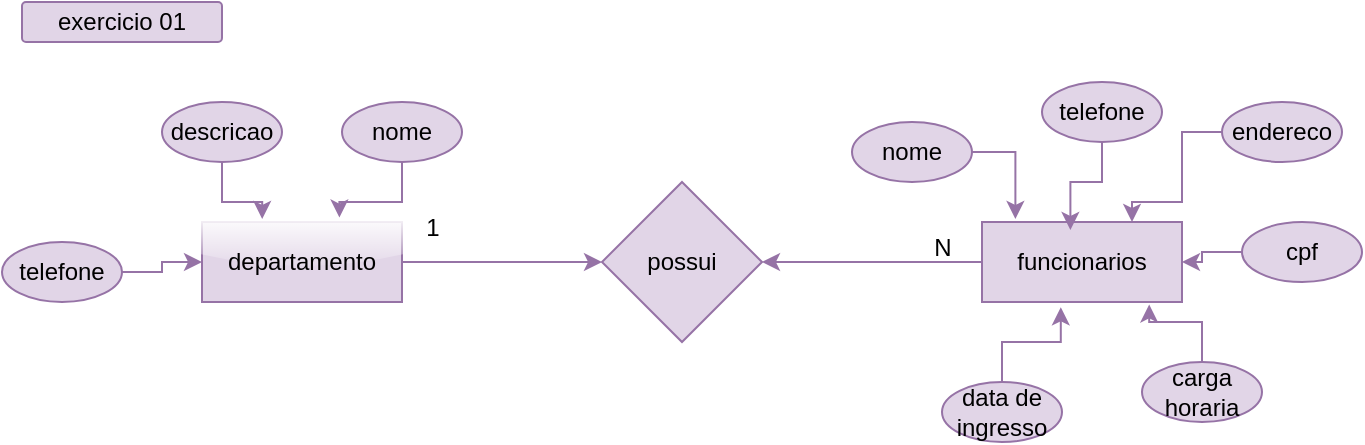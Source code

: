<mxfile version="28.1.1">
  <diagram name="Página-1" id="RFW3i6rPfgu-Dd-O8ILE">
    <mxGraphModel dx="983" dy="536" grid="1" gridSize="10" guides="1" tooltips="1" connect="1" arrows="1" fold="1" page="1" pageScale="1" pageWidth="827" pageHeight="1169" math="0" shadow="0">
      <root>
        <mxCell id="0" />
        <mxCell id="1" parent="0" />
        <mxCell id="dexvFyePQdmzR5AeKXSp-4" value="" style="edgeStyle=orthogonalEdgeStyle;rounded=0;orthogonalLoop=1;jettySize=auto;html=1;fillColor=#e1d5e7;strokeColor=#9673a6;" edge="1" parent="1" source="dexvFyePQdmzR5AeKXSp-1" target="dexvFyePQdmzR5AeKXSp-3">
          <mxGeometry relative="1" as="geometry" />
        </mxCell>
        <mxCell id="dexvFyePQdmzR5AeKXSp-1" value="departamento" style="whiteSpace=wrap;html=1;align=center;fillColor=#e1d5e7;strokeColor=#9673a6;glass=1;" vertex="1" parent="1">
          <mxGeometry x="120" y="180" width="100" height="40" as="geometry" />
        </mxCell>
        <mxCell id="dexvFyePQdmzR5AeKXSp-5" style="edgeStyle=orthogonalEdgeStyle;rounded=0;orthogonalLoop=1;jettySize=auto;html=1;entryX=1;entryY=0.5;entryDx=0;entryDy=0;fillColor=#e1d5e7;strokeColor=#9673a6;" edge="1" parent="1" source="dexvFyePQdmzR5AeKXSp-2" target="dexvFyePQdmzR5AeKXSp-3">
          <mxGeometry relative="1" as="geometry" />
        </mxCell>
        <mxCell id="dexvFyePQdmzR5AeKXSp-2" value="funcionarios" style="whiteSpace=wrap;html=1;align=center;fillColor=#e1d5e7;strokeColor=#9673a6;" vertex="1" parent="1">
          <mxGeometry x="510" y="180" width="100" height="40" as="geometry" />
        </mxCell>
        <mxCell id="dexvFyePQdmzR5AeKXSp-3" value="possui" style="rhombus;whiteSpace=wrap;html=1;fillColor=#e1d5e7;strokeColor=#9673a6;" vertex="1" parent="1">
          <mxGeometry x="320" y="160" width="80" height="80" as="geometry" />
        </mxCell>
        <mxCell id="dexvFyePQdmzR5AeKXSp-6" value="1" style="text;html=1;align=center;verticalAlign=middle;resizable=0;points=[];autosize=1;" vertex="1" parent="1">
          <mxGeometry x="220" y="168" width="30" height="30" as="geometry" />
        </mxCell>
        <mxCell id="dexvFyePQdmzR5AeKXSp-7" value="N" style="text;html=1;align=center;verticalAlign=middle;resizable=0;points=[];autosize=1;" vertex="1" parent="1">
          <mxGeometry x="475" y="178" width="30" height="30" as="geometry" />
        </mxCell>
        <mxCell id="dexvFyePQdmzR5AeKXSp-9" value="nome" style="ellipse;whiteSpace=wrap;html=1;align=center;fillColor=#e1d5e7;strokeColor=#9673a6;" vertex="1" parent="1">
          <mxGeometry x="190" y="120" width="60" height="30" as="geometry" />
        </mxCell>
        <mxCell id="dexvFyePQdmzR5AeKXSp-10" value="descricao" style="ellipse;whiteSpace=wrap;html=1;align=center;fillColor=#e1d5e7;strokeColor=#9673a6;" vertex="1" parent="1">
          <mxGeometry x="100" y="120" width="60" height="30" as="geometry" />
        </mxCell>
        <mxCell id="dexvFyePQdmzR5AeKXSp-14" value="" style="edgeStyle=orthogonalEdgeStyle;rounded=0;orthogonalLoop=1;jettySize=auto;html=1;fillColor=#e1d5e7;strokeColor=#9673a6;" edge="1" parent="1" source="dexvFyePQdmzR5AeKXSp-11" target="dexvFyePQdmzR5AeKXSp-1">
          <mxGeometry relative="1" as="geometry" />
        </mxCell>
        <mxCell id="dexvFyePQdmzR5AeKXSp-11" value="telefone" style="ellipse;whiteSpace=wrap;html=1;align=center;fillColor=#e1d5e7;strokeColor=#9673a6;" vertex="1" parent="1">
          <mxGeometry x="20" y="190" width="60" height="30" as="geometry" />
        </mxCell>
        <mxCell id="dexvFyePQdmzR5AeKXSp-12" style="edgeStyle=orthogonalEdgeStyle;rounded=0;orthogonalLoop=1;jettySize=auto;html=1;entryX=0.301;entryY=-0.038;entryDx=0;entryDy=0;entryPerimeter=0;fillColor=#e1d5e7;strokeColor=#9673a6;" edge="1" parent="1" source="dexvFyePQdmzR5AeKXSp-10" target="dexvFyePQdmzR5AeKXSp-1">
          <mxGeometry relative="1" as="geometry" />
        </mxCell>
        <mxCell id="dexvFyePQdmzR5AeKXSp-13" style="edgeStyle=orthogonalEdgeStyle;rounded=0;orthogonalLoop=1;jettySize=auto;html=1;entryX=0.687;entryY=-0.055;entryDx=0;entryDy=0;entryPerimeter=0;fillColor=#e1d5e7;strokeColor=#9673a6;" edge="1" parent="1" source="dexvFyePQdmzR5AeKXSp-9" target="dexvFyePQdmzR5AeKXSp-1">
          <mxGeometry relative="1" as="geometry" />
        </mxCell>
        <mxCell id="dexvFyePQdmzR5AeKXSp-15" value="nome" style="ellipse;whiteSpace=wrap;html=1;align=center;fillColor=#e1d5e7;strokeColor=#9673a6;" vertex="1" parent="1">
          <mxGeometry x="445" y="130" width="60" height="30" as="geometry" />
        </mxCell>
        <mxCell id="dexvFyePQdmzR5AeKXSp-16" value="telefone" style="ellipse;whiteSpace=wrap;html=1;align=center;fillColor=#e1d5e7;strokeColor=#9673a6;" vertex="1" parent="1">
          <mxGeometry x="540" y="110" width="60" height="30" as="geometry" />
        </mxCell>
        <mxCell id="dexvFyePQdmzR5AeKXSp-23" style="edgeStyle=orthogonalEdgeStyle;rounded=0;orthogonalLoop=1;jettySize=auto;html=1;entryX=0.75;entryY=0;entryDx=0;entryDy=0;fillColor=#e1d5e7;strokeColor=#9673a6;" edge="1" parent="1" source="dexvFyePQdmzR5AeKXSp-17" target="dexvFyePQdmzR5AeKXSp-2">
          <mxGeometry relative="1" as="geometry">
            <Array as="points">
              <mxPoint x="610" y="135" />
              <mxPoint x="610" y="170" />
              <mxPoint x="585" y="170" />
            </Array>
          </mxGeometry>
        </mxCell>
        <mxCell id="dexvFyePQdmzR5AeKXSp-17" value="endereco" style="ellipse;whiteSpace=wrap;html=1;align=center;fillColor=#e1d5e7;strokeColor=#9673a6;" vertex="1" parent="1">
          <mxGeometry x="630" y="120" width="60" height="30" as="geometry" />
        </mxCell>
        <mxCell id="dexvFyePQdmzR5AeKXSp-24" style="edgeStyle=orthogonalEdgeStyle;rounded=0;orthogonalLoop=1;jettySize=auto;html=1;entryX=1;entryY=0.5;entryDx=0;entryDy=0;fillColor=#e1d5e7;strokeColor=#9673a6;" edge="1" parent="1" source="dexvFyePQdmzR5AeKXSp-18" target="dexvFyePQdmzR5AeKXSp-2">
          <mxGeometry relative="1" as="geometry" />
        </mxCell>
        <mxCell id="dexvFyePQdmzR5AeKXSp-18" value="cpf" style="ellipse;whiteSpace=wrap;html=1;align=center;fillColor=#e1d5e7;strokeColor=#9673a6;" vertex="1" parent="1">
          <mxGeometry x="640" y="180" width="60" height="30" as="geometry" />
        </mxCell>
        <mxCell id="dexvFyePQdmzR5AeKXSp-19" value="carga horaria" style="ellipse;whiteSpace=wrap;html=1;align=center;fillColor=#e1d5e7;strokeColor=#9673a6;" vertex="1" parent="1">
          <mxGeometry x="590" y="250" width="60" height="30" as="geometry" />
        </mxCell>
        <mxCell id="dexvFyePQdmzR5AeKXSp-20" value="data de ingresso" style="ellipse;whiteSpace=wrap;html=1;align=center;fillColor=#e1d5e7;strokeColor=#9673a6;" vertex="1" parent="1">
          <mxGeometry x="490" y="260" width="60" height="30" as="geometry" />
        </mxCell>
        <mxCell id="dexvFyePQdmzR5AeKXSp-21" style="edgeStyle=orthogonalEdgeStyle;rounded=0;orthogonalLoop=1;jettySize=auto;html=1;entryX=0.167;entryY=-0.038;entryDx=0;entryDy=0;entryPerimeter=0;fillColor=#e1d5e7;strokeColor=#9673a6;" edge="1" parent="1" source="dexvFyePQdmzR5AeKXSp-15" target="dexvFyePQdmzR5AeKXSp-2">
          <mxGeometry relative="1" as="geometry" />
        </mxCell>
        <mxCell id="dexvFyePQdmzR5AeKXSp-22" style="edgeStyle=orthogonalEdgeStyle;rounded=0;orthogonalLoop=1;jettySize=auto;html=1;entryX=0.442;entryY=0.1;entryDx=0;entryDy=0;entryPerimeter=0;fillColor=#e1d5e7;strokeColor=#9673a6;" edge="1" parent="1" source="dexvFyePQdmzR5AeKXSp-16" target="dexvFyePQdmzR5AeKXSp-2">
          <mxGeometry relative="1" as="geometry">
            <Array as="points">
              <mxPoint x="570" y="160" />
              <mxPoint x="554" y="160" />
            </Array>
          </mxGeometry>
        </mxCell>
        <mxCell id="dexvFyePQdmzR5AeKXSp-25" style="edgeStyle=orthogonalEdgeStyle;rounded=0;orthogonalLoop=1;jettySize=auto;html=1;entryX=0.836;entryY=1.031;entryDx=0;entryDy=0;entryPerimeter=0;fillColor=#e1d5e7;strokeColor=#9673a6;" edge="1" parent="1" source="dexvFyePQdmzR5AeKXSp-19" target="dexvFyePQdmzR5AeKXSp-2">
          <mxGeometry relative="1" as="geometry" />
        </mxCell>
        <mxCell id="dexvFyePQdmzR5AeKXSp-27" style="edgeStyle=orthogonalEdgeStyle;rounded=0;orthogonalLoop=1;jettySize=auto;html=1;entryX=0.394;entryY=1.066;entryDx=0;entryDy=0;entryPerimeter=0;fillColor=#e1d5e7;strokeColor=#9673a6;" edge="1" parent="1" source="dexvFyePQdmzR5AeKXSp-20" target="dexvFyePQdmzR5AeKXSp-2">
          <mxGeometry relative="1" as="geometry" />
        </mxCell>
        <mxCell id="dexvFyePQdmzR5AeKXSp-28" value="exercicio 01" style="rounded=1;arcSize=10;whiteSpace=wrap;html=1;align=center;fillColor=#e1d5e7;strokeColor=#9673a6;" vertex="1" parent="1">
          <mxGeometry x="30" y="70" width="100" height="20" as="geometry" />
        </mxCell>
      </root>
    </mxGraphModel>
  </diagram>
</mxfile>
